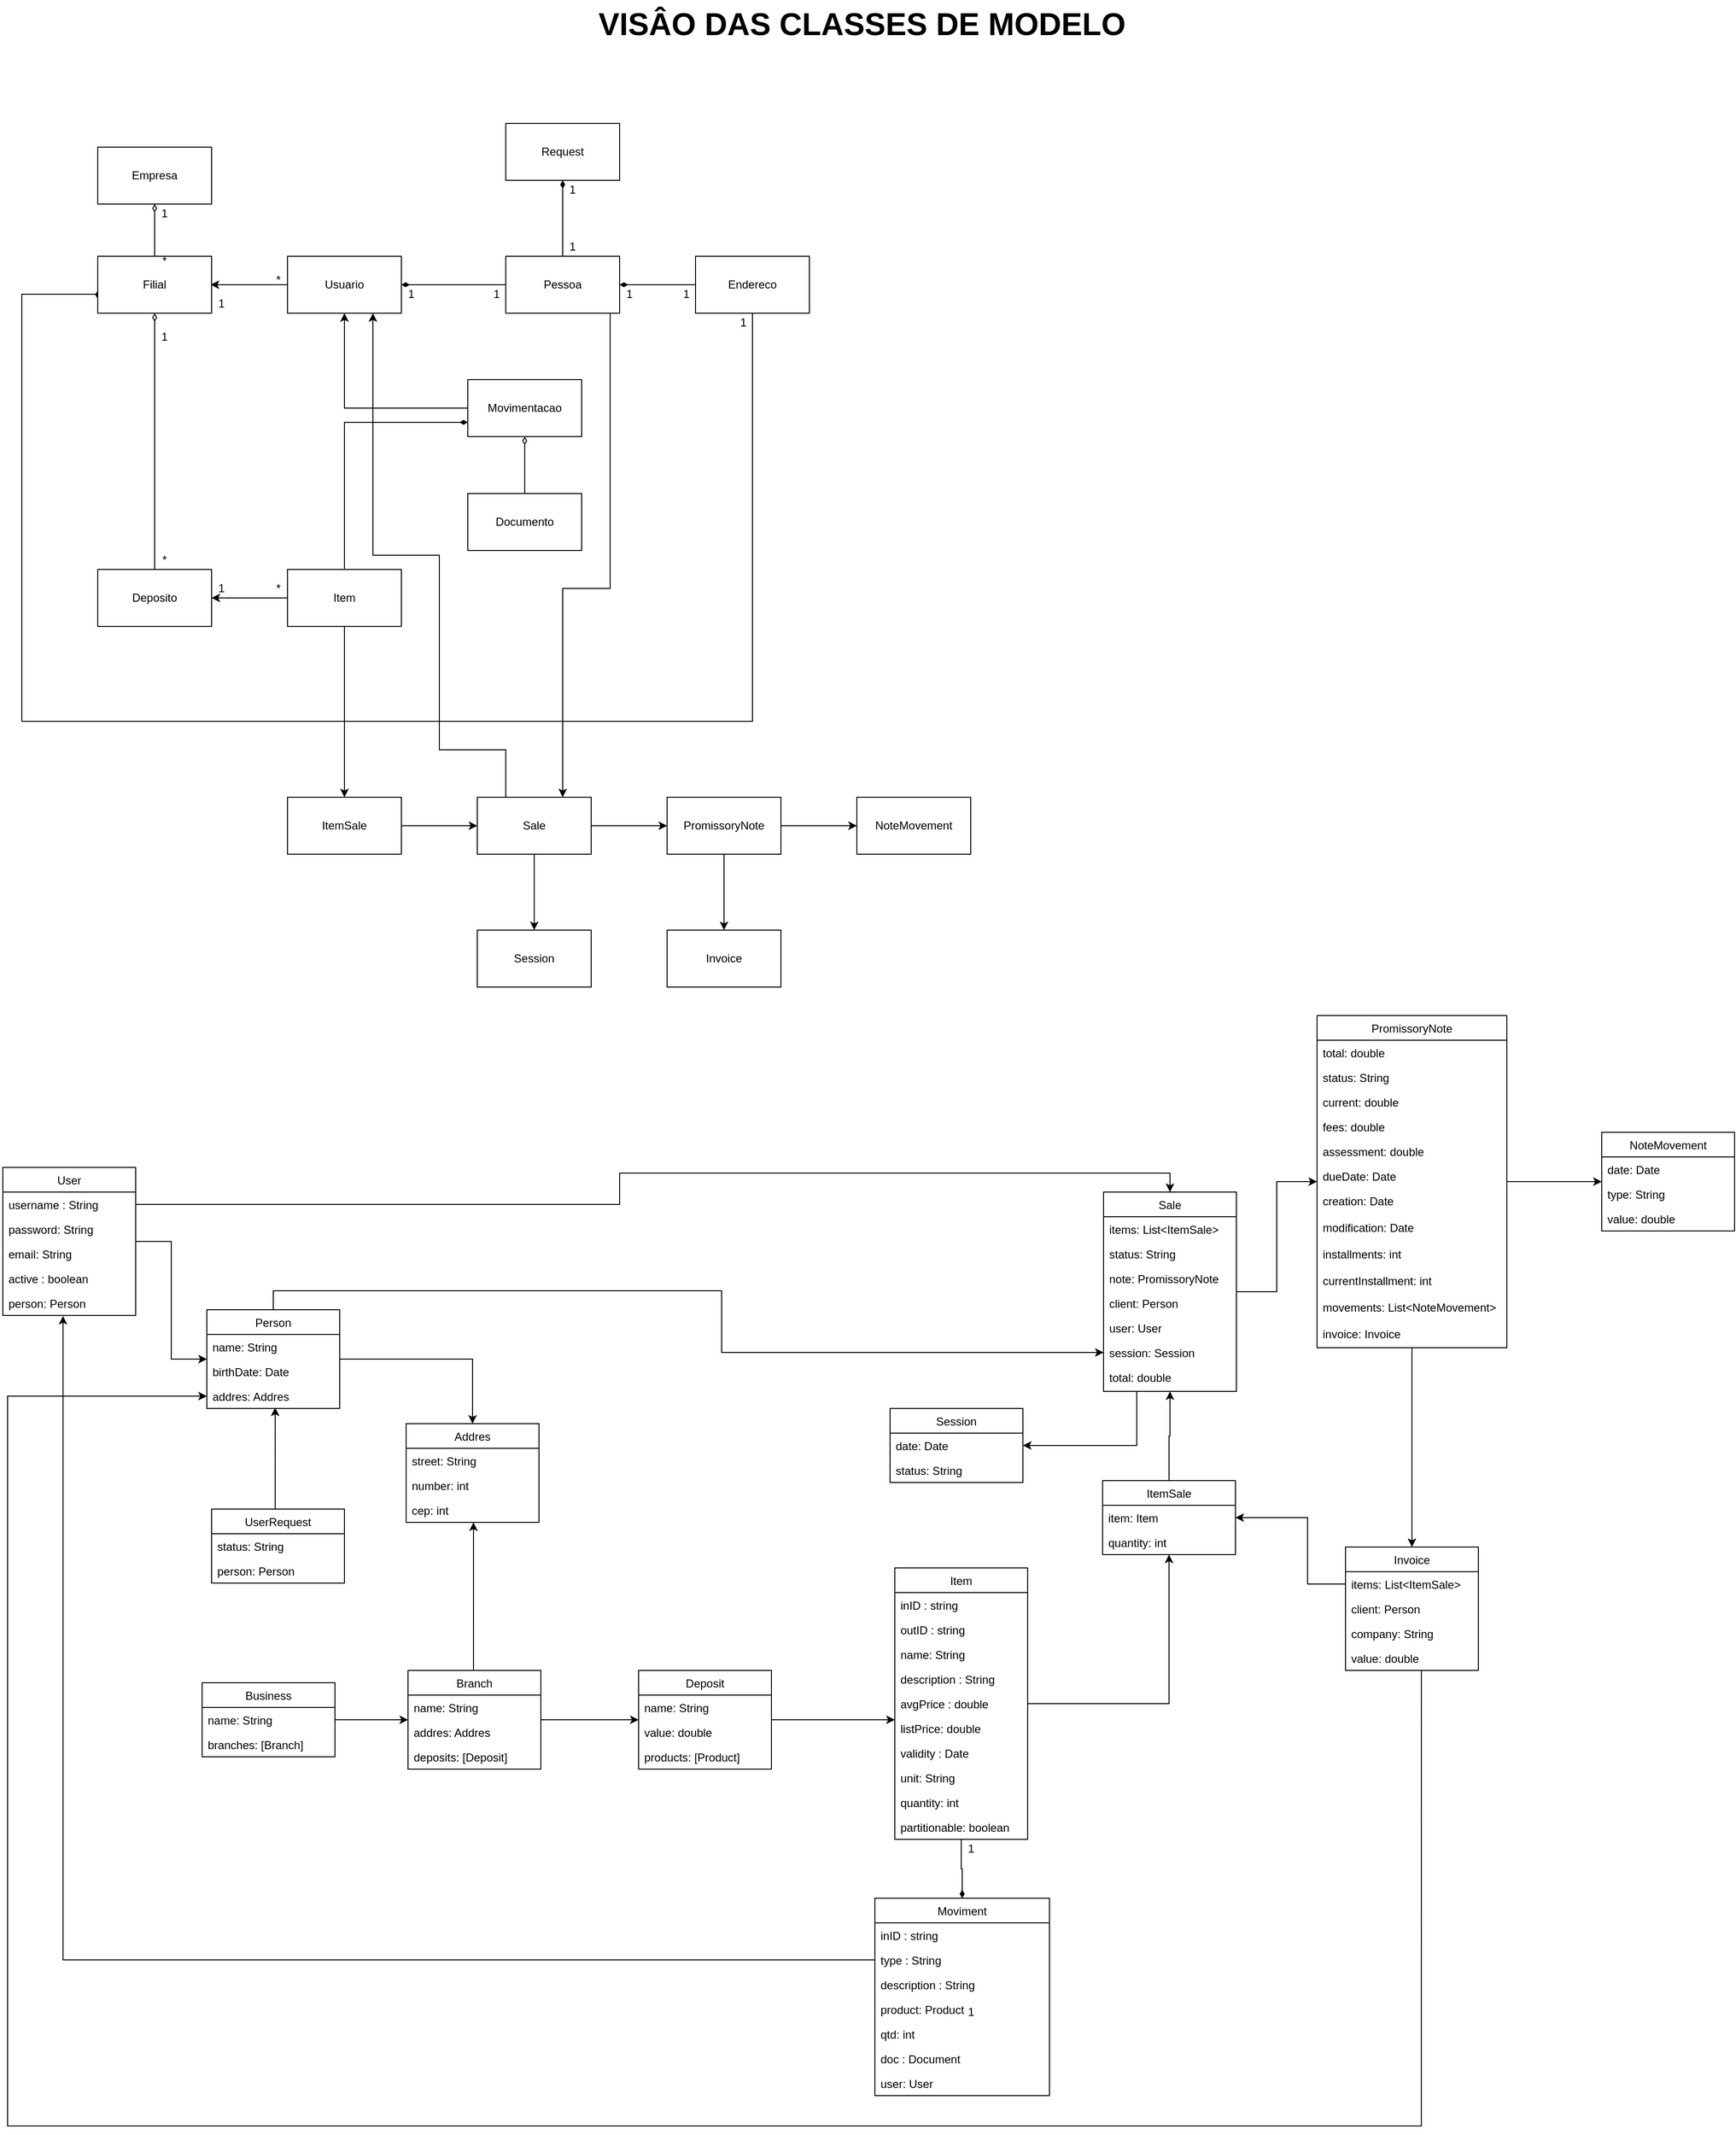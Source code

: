 <mxfile version="14.8.1" type="device"><diagram id="Ze4Dvm5BIo0pdBsiELDd" name="Page-1"><mxGraphModel dx="2480" dy="2455" grid="1" gridSize="10" guides="1" tooltips="1" connect="1" arrows="1" fold="1" page="1" pageScale="1" pageWidth="827" pageHeight="1169" math="0" shadow="0"><root><mxCell id="0"/><mxCell id="1" parent="0"/><mxCell id="bcc6lT-44JsDIlg5_I_5-2" value="" style="edgeStyle=orthogonalEdgeStyle;rounded=0;orthogonalLoop=1;jettySize=auto;html=1;" parent="1" source="ic8UyfdAIOdfSFJ_Vtiq-2" edge="1"><mxGeometry relative="1" as="geometry"><mxPoint x="299" y="-810" as="targetPoint"/><Array as="points"><mxPoint x="299" y="-810"/></Array></mxGeometry></mxCell><mxCell id="ic8UyfdAIOdfSFJ_Vtiq-2" value="Usuario" style="rounded=0;whiteSpace=wrap;html=1;" parent="1" vertex="1"><mxGeometry x="380" y="-840" width="120" height="60" as="geometry"/></mxCell><mxCell id="ic8UyfdAIOdfSFJ_Vtiq-3" value="Request" style="rounded=0;whiteSpace=wrap;html=1;" parent="1" vertex="1"><mxGeometry x="610" y="-980" width="120" height="60" as="geometry"/></mxCell><mxCell id="ic8UyfdAIOdfSFJ_Vtiq-4" style="edgeStyle=orthogonalEdgeStyle;rounded=0;orthogonalLoop=1;jettySize=auto;html=1;exitX=0.5;exitY=0;exitDx=0;exitDy=0;entryX=0.5;entryY=1;entryDx=0;entryDy=0;endArrow=diamondThin;endFill=1;" parent="1" source="ic8UyfdAIOdfSFJ_Vtiq-6" target="ic8UyfdAIOdfSFJ_Vtiq-3" edge="1"><mxGeometry relative="1" as="geometry"><mxPoint x="670" y="-1060" as="sourcePoint"/></mxGeometry></mxCell><mxCell id="ic8UyfdAIOdfSFJ_Vtiq-5" style="edgeStyle=orthogonalEdgeStyle;rounded=0;orthogonalLoop=1;jettySize=auto;html=1;exitX=0;exitY=0.5;exitDx=0;exitDy=0;entryX=1;entryY=0.5;entryDx=0;entryDy=0;endArrow=diamondThin;endFill=1;" parent="1" source="ic8UyfdAIOdfSFJ_Vtiq-6" target="ic8UyfdAIOdfSFJ_Vtiq-2" edge="1"><mxGeometry relative="1" as="geometry"/></mxCell><mxCell id="ic8UyfdAIOdfSFJ_Vtiq-81" value="" style="edgeStyle=orthogonalEdgeStyle;rounded=0;orthogonalLoop=1;jettySize=auto;html=1;endArrow=diamondThin;endFill=1;" parent="1" source="ic8UyfdAIOdfSFJ_Vtiq-80" target="ic8UyfdAIOdfSFJ_Vtiq-6" edge="1"><mxGeometry relative="1" as="geometry"/></mxCell><mxCell id="liIWf_8fXUQC10YlP6br-99" style="edgeStyle=orthogonalEdgeStyle;rounded=0;orthogonalLoop=1;jettySize=auto;html=1;exitX=0.75;exitY=1;exitDx=0;exitDy=0;" edge="1" parent="1" source="ic8UyfdAIOdfSFJ_Vtiq-6" target="liIWf_8fXUQC10YlP6br-88"><mxGeometry relative="1" as="geometry"><Array as="points"><mxPoint x="720" y="-780"/><mxPoint x="720" y="-490"/><mxPoint x="670" y="-490"/></Array></mxGeometry></mxCell><mxCell id="ic8UyfdAIOdfSFJ_Vtiq-6" value="Pessoa" style="rounded=0;whiteSpace=wrap;html=1;" parent="1" vertex="1"><mxGeometry x="610" y="-840" width="120" height="60" as="geometry"/></mxCell><mxCell id="ic8UyfdAIOdfSFJ_Vtiq-7" value="" style="edgeStyle=orthogonalEdgeStyle;rounded=0;orthogonalLoop=1;jettySize=auto;html=1;" parent="1" source="ic8UyfdAIOdfSFJ_Vtiq-10" target="ic8UyfdAIOdfSFJ_Vtiq-9" edge="1"><mxGeometry relative="1" as="geometry"/></mxCell><mxCell id="ic8UyfdAIOdfSFJ_Vtiq-9" value="Deposito" style="rounded=0;whiteSpace=wrap;html=1;" parent="1" vertex="1"><mxGeometry x="180" y="-510" width="120" height="60" as="geometry"/></mxCell><mxCell id="liIWf_8fXUQC10YlP6br-87" value="" style="edgeStyle=orthogonalEdgeStyle;rounded=0;orthogonalLoop=1;jettySize=auto;html=1;" edge="1" parent="1" source="ic8UyfdAIOdfSFJ_Vtiq-10" target="liIWf_8fXUQC10YlP6br-86"><mxGeometry relative="1" as="geometry"/></mxCell><mxCell id="ic8UyfdAIOdfSFJ_Vtiq-10" value="Item" style="whiteSpace=wrap;html=1;rounded=0;" parent="1" vertex="1"><mxGeometry x="380" y="-510" width="120" height="60" as="geometry"/></mxCell><mxCell id="ic8UyfdAIOdfSFJ_Vtiq-12" value="" style="edgeStyle=orthogonalEdgeStyle;rounded=0;orthogonalLoop=1;jettySize=auto;html=1;endArrow=diamondThin;endFill=0;" parent="1" source="ic8UyfdAIOdfSFJ_Vtiq-9" target="ic8UyfdAIOdfSFJ_Vtiq-13" edge="1"><mxGeometry relative="1" as="geometry"/></mxCell><mxCell id="ic8UyfdAIOdfSFJ_Vtiq-88" style="edgeStyle=orthogonalEdgeStyle;rounded=0;orthogonalLoop=1;jettySize=auto;html=1;exitX=0.5;exitY=1;exitDx=0;exitDy=0;entryX=0;entryY=0.75;entryDx=0;entryDy=0;endArrow=diamondThin;endFill=1;" parent="1" source="ic8UyfdAIOdfSFJ_Vtiq-80" target="ic8UyfdAIOdfSFJ_Vtiq-13" edge="1"><mxGeometry relative="1" as="geometry"><Array as="points"><mxPoint x="870" y="-350"/><mxPoint x="100" y="-350"/><mxPoint x="100" y="-800"/><mxPoint x="180" y="-800"/></Array></mxGeometry></mxCell><mxCell id="ic8UyfdAIOdfSFJ_Vtiq-13" value="Filial" style="rounded=0;whiteSpace=wrap;html=1;" parent="1" vertex="1"><mxGeometry x="180" y="-840" width="120" height="60" as="geometry"/></mxCell><mxCell id="ic8UyfdAIOdfSFJ_Vtiq-14" value="" style="edgeStyle=orthogonalEdgeStyle;rounded=0;orthogonalLoop=1;jettySize=auto;html=1;endArrow=diamondThin;endFill=0;" parent="1" source="ic8UyfdAIOdfSFJ_Vtiq-13" target="ic8UyfdAIOdfSFJ_Vtiq-15" edge="1"><mxGeometry relative="1" as="geometry"/></mxCell><mxCell id="ic8UyfdAIOdfSFJ_Vtiq-15" value="Empresa" style="rounded=0;whiteSpace=wrap;html=1;" parent="1" vertex="1"><mxGeometry x="180" y="-955" width="120" height="60" as="geometry"/></mxCell><mxCell id="ic8UyfdAIOdfSFJ_Vtiq-16" value="" style="edgeStyle=orthogonalEdgeStyle;rounded=0;orthogonalLoop=1;jettySize=auto;html=1;" parent="1" source="ic8UyfdAIOdfSFJ_Vtiq-17" target="ic8UyfdAIOdfSFJ_Vtiq-24" edge="1"><mxGeometry relative="1" as="geometry"/></mxCell><mxCell id="liIWf_8fXUQC10YlP6br-29" style="edgeStyle=orthogonalEdgeStyle;rounded=0;orthogonalLoop=1;jettySize=auto;html=1;exitX=1;exitY=0.25;exitDx=0;exitDy=0;entryX=0.5;entryY=0;entryDx=0;entryDy=0;" edge="1" parent="1" source="ic8UyfdAIOdfSFJ_Vtiq-17" target="liIWf_8fXUQC10YlP6br-20"><mxGeometry relative="1" as="geometry"/></mxCell><mxCell id="ic8UyfdAIOdfSFJ_Vtiq-17" value="User" style="swimlane;fontStyle=0;childLayout=stackLayout;horizontal=1;startSize=26;fillColor=none;horizontalStack=0;resizeParent=1;resizeParentMax=0;resizeLast=0;collapsible=1;marginBottom=0;" parent="1" vertex="1"><mxGeometry x="80" y="120" width="140" height="156" as="geometry"/></mxCell><mxCell id="ic8UyfdAIOdfSFJ_Vtiq-18" value="username : String" style="text;strokeColor=none;fillColor=none;align=left;verticalAlign=top;spacingLeft=4;spacingRight=4;overflow=hidden;rotatable=0;points=[[0,0.5],[1,0.5]];portConstraint=eastwest;" parent="ic8UyfdAIOdfSFJ_Vtiq-17" vertex="1"><mxGeometry y="26" width="140" height="26" as="geometry"/></mxCell><mxCell id="ic8UyfdAIOdfSFJ_Vtiq-19" value="password: String" style="text;strokeColor=none;fillColor=none;align=left;verticalAlign=top;spacingLeft=4;spacingRight=4;overflow=hidden;rotatable=0;points=[[0,0.5],[1,0.5]];portConstraint=eastwest;" parent="ic8UyfdAIOdfSFJ_Vtiq-17" vertex="1"><mxGeometry y="52" width="140" height="26" as="geometry"/></mxCell><mxCell id="ic8UyfdAIOdfSFJ_Vtiq-20" value="email: String" style="text;strokeColor=none;fillColor=none;align=left;verticalAlign=top;spacingLeft=4;spacingRight=4;overflow=hidden;rotatable=0;points=[[0,0.5],[1,0.5]];portConstraint=eastwest;" parent="ic8UyfdAIOdfSFJ_Vtiq-17" vertex="1"><mxGeometry y="78" width="140" height="26" as="geometry"/></mxCell><mxCell id="ic8UyfdAIOdfSFJ_Vtiq-21" value="active : boolean" style="text;strokeColor=none;fillColor=none;align=left;verticalAlign=top;spacingLeft=4;spacingRight=4;overflow=hidden;rotatable=0;points=[[0,0.5],[1,0.5]];portConstraint=eastwest;" parent="ic8UyfdAIOdfSFJ_Vtiq-17" vertex="1"><mxGeometry y="104" width="140" height="26" as="geometry"/></mxCell><mxCell id="ic8UyfdAIOdfSFJ_Vtiq-22" value="person: Person" style="text;strokeColor=none;fillColor=none;align=left;verticalAlign=top;spacingLeft=4;spacingRight=4;overflow=hidden;rotatable=0;points=[[0,0.5],[1,0.5]];portConstraint=eastwest;" parent="ic8UyfdAIOdfSFJ_Vtiq-17" vertex="1"><mxGeometry y="130" width="140" height="26" as="geometry"/></mxCell><mxCell id="ic8UyfdAIOdfSFJ_Vtiq-23" value="" style="edgeStyle=orthogonalEdgeStyle;rounded=0;orthogonalLoop=1;jettySize=auto;html=1;" parent="1" source="ic8UyfdAIOdfSFJ_Vtiq-24" target="ic8UyfdAIOdfSFJ_Vtiq-28" edge="1"><mxGeometry relative="1" as="geometry"/></mxCell><mxCell id="liIWf_8fXUQC10YlP6br-30" style="edgeStyle=orthogonalEdgeStyle;rounded=0;orthogonalLoop=1;jettySize=auto;html=1;exitX=0.5;exitY=0;exitDx=0;exitDy=0;entryX=0;entryY=0.5;entryDx=0;entryDy=0;" edge="1" parent="1" source="ic8UyfdAIOdfSFJ_Vtiq-24" target="liIWf_8fXUQC10YlP6br-27"><mxGeometry relative="1" as="geometry"/></mxCell><mxCell id="ic8UyfdAIOdfSFJ_Vtiq-24" value="Person" style="swimlane;fontStyle=0;childLayout=stackLayout;horizontal=1;startSize=26;fillColor=none;horizontalStack=0;resizeParent=1;resizeParentMax=0;resizeLast=0;collapsible=1;marginBottom=0;" parent="1" vertex="1"><mxGeometry x="295" y="270" width="140" height="104" as="geometry"/></mxCell><mxCell id="ic8UyfdAIOdfSFJ_Vtiq-25" value="name: String" style="text;strokeColor=none;fillColor=none;align=left;verticalAlign=top;spacingLeft=4;spacingRight=4;overflow=hidden;rotatable=0;points=[[0,0.5],[1,0.5]];portConstraint=eastwest;" parent="ic8UyfdAIOdfSFJ_Vtiq-24" vertex="1"><mxGeometry y="26" width="140" height="26" as="geometry"/></mxCell><mxCell id="ic8UyfdAIOdfSFJ_Vtiq-26" value="birthDate: Date" style="text;strokeColor=none;fillColor=none;align=left;verticalAlign=top;spacingLeft=4;spacingRight=4;overflow=hidden;rotatable=0;points=[[0,0.5],[1,0.5]];portConstraint=eastwest;" parent="ic8UyfdAIOdfSFJ_Vtiq-24" vertex="1"><mxGeometry y="52" width="140" height="26" as="geometry"/></mxCell><mxCell id="ic8UyfdAIOdfSFJ_Vtiq-27" value="addres: Addres" style="text;strokeColor=none;fillColor=none;align=left;verticalAlign=top;spacingLeft=4;spacingRight=4;overflow=hidden;rotatable=0;points=[[0,0.5],[1,0.5]];portConstraint=eastwest;" parent="ic8UyfdAIOdfSFJ_Vtiq-24" vertex="1"><mxGeometry y="78" width="140" height="26" as="geometry"/></mxCell><mxCell id="ic8UyfdAIOdfSFJ_Vtiq-28" value="Addres" style="swimlane;fontStyle=0;childLayout=stackLayout;horizontal=1;startSize=26;fillColor=none;horizontalStack=0;resizeParent=1;resizeParentMax=0;resizeLast=0;collapsible=1;marginBottom=0;" parent="1" vertex="1"><mxGeometry x="505" y="390" width="140" height="104" as="geometry"/></mxCell><mxCell id="ic8UyfdAIOdfSFJ_Vtiq-29" value="street: String" style="text;strokeColor=none;fillColor=none;align=left;verticalAlign=top;spacingLeft=4;spacingRight=4;overflow=hidden;rotatable=0;points=[[0,0.5],[1,0.5]];portConstraint=eastwest;" parent="ic8UyfdAIOdfSFJ_Vtiq-28" vertex="1"><mxGeometry y="26" width="140" height="26" as="geometry"/></mxCell><mxCell id="ic8UyfdAIOdfSFJ_Vtiq-30" value="number: int" style="text;strokeColor=none;fillColor=none;align=left;verticalAlign=top;spacingLeft=4;spacingRight=4;overflow=hidden;rotatable=0;points=[[0,0.5],[1,0.5]];portConstraint=eastwest;" parent="ic8UyfdAIOdfSFJ_Vtiq-28" vertex="1"><mxGeometry y="52" width="140" height="26" as="geometry"/></mxCell><mxCell id="ic8UyfdAIOdfSFJ_Vtiq-31" value="cep: int" style="text;strokeColor=none;fillColor=none;align=left;verticalAlign=top;spacingLeft=4;spacingRight=4;overflow=hidden;rotatable=0;points=[[0,0.5],[1,0.5]];portConstraint=eastwest;" parent="ic8UyfdAIOdfSFJ_Vtiq-28" vertex="1"><mxGeometry y="78" width="140" height="26" as="geometry"/></mxCell><mxCell id="ic8UyfdAIOdfSFJ_Vtiq-32" style="edgeStyle=orthogonalEdgeStyle;rounded=0;orthogonalLoop=1;jettySize=auto;html=1;entryX=0.514;entryY=0.962;entryDx=0;entryDy=0;entryPerimeter=0;" parent="1" source="ic8UyfdAIOdfSFJ_Vtiq-33" target="ic8UyfdAIOdfSFJ_Vtiq-27" edge="1"><mxGeometry relative="1" as="geometry"><Array as="points"><mxPoint x="367" y="430"/><mxPoint x="367" y="430"/></Array></mxGeometry></mxCell><mxCell id="ic8UyfdAIOdfSFJ_Vtiq-33" value="UserRequest" style="swimlane;fontStyle=0;childLayout=stackLayout;horizontal=1;startSize=26;fillColor=none;horizontalStack=0;resizeParent=1;resizeParentMax=0;resizeLast=0;collapsible=1;marginBottom=0;" parent="1" vertex="1"><mxGeometry x="300" y="480" width="140" height="78" as="geometry"/></mxCell><mxCell id="ic8UyfdAIOdfSFJ_Vtiq-34" value="status: String" style="text;strokeColor=none;fillColor=none;align=left;verticalAlign=top;spacingLeft=4;spacingRight=4;overflow=hidden;rotatable=0;points=[[0,0.5],[1,0.5]];portConstraint=eastwest;" parent="ic8UyfdAIOdfSFJ_Vtiq-33" vertex="1"><mxGeometry y="26" width="140" height="26" as="geometry"/></mxCell><mxCell id="ic8UyfdAIOdfSFJ_Vtiq-35" value="person: Person" style="text;strokeColor=none;fillColor=none;align=left;verticalAlign=top;spacingLeft=4;spacingRight=4;overflow=hidden;rotatable=0;points=[[0,0.5],[1,0.5]];portConstraint=eastwest;" parent="ic8UyfdAIOdfSFJ_Vtiq-33" vertex="1"><mxGeometry y="52" width="140" height="26" as="geometry"/></mxCell><mxCell id="ic8UyfdAIOdfSFJ_Vtiq-37" value="" style="edgeStyle=orthogonalEdgeStyle;rounded=0;orthogonalLoop=1;jettySize=auto;html=1;" parent="1" source="ic8UyfdAIOdfSFJ_Vtiq-38" target="ic8UyfdAIOdfSFJ_Vtiq-43" edge="1"><mxGeometry relative="1" as="geometry"/></mxCell><mxCell id="ic8UyfdAIOdfSFJ_Vtiq-38" value="Business" style="swimlane;fontStyle=0;childLayout=stackLayout;horizontal=1;startSize=26;fillColor=none;horizontalStack=0;resizeParent=1;resizeParentMax=0;resizeLast=0;collapsible=1;marginBottom=0;" parent="1" vertex="1"><mxGeometry x="290" y="663" width="140" height="78" as="geometry"/></mxCell><mxCell id="ic8UyfdAIOdfSFJ_Vtiq-39" value="name: String" style="text;strokeColor=none;fillColor=none;align=left;verticalAlign=top;spacingLeft=4;spacingRight=4;overflow=hidden;rotatable=0;points=[[0,0.5],[1,0.5]];portConstraint=eastwest;" parent="ic8UyfdAIOdfSFJ_Vtiq-38" vertex="1"><mxGeometry y="26" width="140" height="26" as="geometry"/></mxCell><mxCell id="ic8UyfdAIOdfSFJ_Vtiq-40" value="branches: [Branch]" style="text;strokeColor=none;fillColor=none;align=left;verticalAlign=top;spacingLeft=4;spacingRight=4;overflow=hidden;rotatable=0;points=[[0,0.5],[1,0.5]];portConstraint=eastwest;" parent="ic8UyfdAIOdfSFJ_Vtiq-38" vertex="1"><mxGeometry y="52" width="140" height="26" as="geometry"/></mxCell><mxCell id="ic8UyfdAIOdfSFJ_Vtiq-41" value="" style="edgeStyle=orthogonalEdgeStyle;rounded=0;orthogonalLoop=1;jettySize=auto;html=1;" parent="1" source="ic8UyfdAIOdfSFJ_Vtiq-43" target="ic8UyfdAIOdfSFJ_Vtiq-48" edge="1"><mxGeometry relative="1" as="geometry"/></mxCell><mxCell id="ic8UyfdAIOdfSFJ_Vtiq-42" style="edgeStyle=orthogonalEdgeStyle;rounded=0;orthogonalLoop=1;jettySize=auto;html=1;exitX=0.5;exitY=0;exitDx=0;exitDy=0;entryX=0.507;entryY=1;entryDx=0;entryDy=0;entryPerimeter=0;" parent="1" source="ic8UyfdAIOdfSFJ_Vtiq-43" target="ic8UyfdAIOdfSFJ_Vtiq-31" edge="1"><mxGeometry relative="1" as="geometry"><Array as="points"><mxPoint x="576" y="650"/></Array></mxGeometry></mxCell><mxCell id="ic8UyfdAIOdfSFJ_Vtiq-43" value="Branch" style="swimlane;fontStyle=0;childLayout=stackLayout;horizontal=1;startSize=26;fillColor=none;horizontalStack=0;resizeParent=1;resizeParentMax=0;resizeLast=0;collapsible=1;marginBottom=0;" parent="1" vertex="1"><mxGeometry x="507" y="650" width="140" height="104" as="geometry"/></mxCell><mxCell id="ic8UyfdAIOdfSFJ_Vtiq-44" value="name: String" style="text;strokeColor=none;fillColor=none;align=left;verticalAlign=top;spacingLeft=4;spacingRight=4;overflow=hidden;rotatable=0;points=[[0,0.5],[1,0.5]];portConstraint=eastwest;" parent="ic8UyfdAIOdfSFJ_Vtiq-43" vertex="1"><mxGeometry y="26" width="140" height="26" as="geometry"/></mxCell><mxCell id="ic8UyfdAIOdfSFJ_Vtiq-45" value="addres: Addres" style="text;strokeColor=none;fillColor=none;align=left;verticalAlign=top;spacingLeft=4;spacingRight=4;overflow=hidden;rotatable=0;points=[[0,0.5],[1,0.5]];portConstraint=eastwest;" parent="ic8UyfdAIOdfSFJ_Vtiq-43" vertex="1"><mxGeometry y="52" width="140" height="26" as="geometry"/></mxCell><mxCell id="ic8UyfdAIOdfSFJ_Vtiq-46" value="deposits: [Deposit]" style="text;strokeColor=none;fillColor=none;align=left;verticalAlign=top;spacingLeft=4;spacingRight=4;overflow=hidden;rotatable=0;points=[[0,0.5],[1,0.5]];portConstraint=eastwest;" parent="ic8UyfdAIOdfSFJ_Vtiq-43" vertex="1"><mxGeometry y="78" width="140" height="26" as="geometry"/></mxCell><mxCell id="ic8UyfdAIOdfSFJ_Vtiq-47" value="" style="edgeStyle=orthogonalEdgeStyle;rounded=0;orthogonalLoop=1;jettySize=auto;html=1;" parent="1" source="ic8UyfdAIOdfSFJ_Vtiq-48" target="ic8UyfdAIOdfSFJ_Vtiq-51" edge="1"><mxGeometry relative="1" as="geometry"><Array as="points"><mxPoint x="975" y="702"/><mxPoint x="975" y="702"/></Array></mxGeometry></mxCell><mxCell id="ic8UyfdAIOdfSFJ_Vtiq-48" value="Deposit" style="swimlane;fontStyle=0;childLayout=stackLayout;horizontal=1;startSize=26;fillColor=none;horizontalStack=0;resizeParent=1;resizeParentMax=0;resizeLast=0;collapsible=1;marginBottom=0;" parent="1" vertex="1"><mxGeometry x="750" y="650" width="140" height="104" as="geometry"/></mxCell><mxCell id="ic8UyfdAIOdfSFJ_Vtiq-49" value="name: String" style="text;strokeColor=none;fillColor=none;align=left;verticalAlign=top;spacingLeft=4;spacingRight=4;overflow=hidden;rotatable=0;points=[[0,0.5],[1,0.5]];portConstraint=eastwest;" parent="ic8UyfdAIOdfSFJ_Vtiq-48" vertex="1"><mxGeometry y="26" width="140" height="26" as="geometry"/></mxCell><mxCell id="NL2XZDGaOLScfsgsb1vX-20" value="value: double" style="text;strokeColor=none;fillColor=none;align=left;verticalAlign=top;spacingLeft=4;spacingRight=4;overflow=hidden;rotatable=0;points=[[0,0.5],[1,0.5]];portConstraint=eastwest;" parent="ic8UyfdAIOdfSFJ_Vtiq-48" vertex="1"><mxGeometry y="52" width="140" height="26" as="geometry"/></mxCell><mxCell id="ic8UyfdAIOdfSFJ_Vtiq-50" value="products: [Product]" style="text;strokeColor=none;fillColor=none;align=left;verticalAlign=top;spacingLeft=4;spacingRight=4;overflow=hidden;rotatable=0;points=[[0,0.5],[1,0.5]];portConstraint=eastwest;" parent="ic8UyfdAIOdfSFJ_Vtiq-48" vertex="1"><mxGeometry y="78" width="140" height="26" as="geometry"/></mxCell><mxCell id="NL2XZDGaOLScfsgsb1vX-151" value="" style="edgeStyle=orthogonalEdgeStyle;rounded=0;orthogonalLoop=1;jettySize=auto;html=1;startArrow=none;startFill=0;endArrow=diamondThin;endFill=1;" parent="1" source="ic8UyfdAIOdfSFJ_Vtiq-51" target="NL2XZDGaOLScfsgsb1vX-141" edge="1"><mxGeometry relative="1" as="geometry"/></mxCell><mxCell id="liIWf_8fXUQC10YlP6br-19" value="" style="edgeStyle=orthogonalEdgeStyle;rounded=0;orthogonalLoop=1;jettySize=auto;html=1;" edge="1" parent="1" source="ic8UyfdAIOdfSFJ_Vtiq-51" target="liIWf_8fXUQC10YlP6br-8"><mxGeometry relative="1" as="geometry"/></mxCell><mxCell id="ic8UyfdAIOdfSFJ_Vtiq-51" value="Item" style="swimlane;fontStyle=0;childLayout=stackLayout;horizontal=1;startSize=26;fillColor=none;horizontalStack=0;resizeParent=1;resizeParentMax=0;resizeLast=0;collapsible=1;marginBottom=0;" parent="1" vertex="1"><mxGeometry x="1020" y="542" width="140" height="286" as="geometry"/></mxCell><mxCell id="ic8UyfdAIOdfSFJ_Vtiq-52" value="inID : string" style="text;strokeColor=none;fillColor=none;align=left;verticalAlign=top;spacingLeft=4;spacingRight=4;overflow=hidden;rotatable=0;points=[[0,0.5],[1,0.5]];portConstraint=eastwest;" parent="ic8UyfdAIOdfSFJ_Vtiq-51" vertex="1"><mxGeometry y="26" width="140" height="26" as="geometry"/></mxCell><mxCell id="NL2XZDGaOLScfsgsb1vX-22" value="outID : string" style="text;strokeColor=none;fillColor=none;align=left;verticalAlign=top;spacingLeft=4;spacingRight=4;overflow=hidden;rotatable=0;points=[[0,0.5],[1,0.5]];portConstraint=eastwest;" parent="ic8UyfdAIOdfSFJ_Vtiq-51" vertex="1"><mxGeometry y="52" width="140" height="26" as="geometry"/></mxCell><mxCell id="NL2XZDGaOLScfsgsb1vX-21" value="name: String" style="text;strokeColor=none;fillColor=none;align=left;verticalAlign=top;spacingLeft=4;spacingRight=4;overflow=hidden;rotatable=0;points=[[0,0.5],[1,0.5]];portConstraint=eastwest;" parent="ic8UyfdAIOdfSFJ_Vtiq-51" vertex="1"><mxGeometry y="78" width="140" height="26" as="geometry"/></mxCell><mxCell id="NL2XZDGaOLScfsgsb1vX-23" value="description : String" style="text;strokeColor=none;fillColor=none;align=left;verticalAlign=top;spacingLeft=4;spacingRight=4;overflow=hidden;rotatable=0;points=[[0,0.5],[1,0.5]];portConstraint=eastwest;" parent="ic8UyfdAIOdfSFJ_Vtiq-51" vertex="1"><mxGeometry y="104" width="140" height="26" as="geometry"/></mxCell><mxCell id="ic8UyfdAIOdfSFJ_Vtiq-53" value="avgPrice : double" style="text;strokeColor=none;fillColor=none;align=left;verticalAlign=top;spacingLeft=4;spacingRight=4;overflow=hidden;rotatable=0;points=[[0,0.5],[1,0.5]];portConstraint=eastwest;" parent="ic8UyfdAIOdfSFJ_Vtiq-51" vertex="1"><mxGeometry y="130" width="140" height="26" as="geometry"/></mxCell><mxCell id="NL2XZDGaOLScfsgsb1vX-25" value="listPrice: double" style="text;strokeColor=none;fillColor=none;align=left;verticalAlign=top;spacingLeft=4;spacingRight=4;overflow=hidden;rotatable=0;points=[[0,0.5],[1,0.5]];portConstraint=eastwest;" parent="ic8UyfdAIOdfSFJ_Vtiq-51" vertex="1"><mxGeometry y="156" width="140" height="26" as="geometry"/></mxCell><mxCell id="ic8UyfdAIOdfSFJ_Vtiq-54" value="validity : Date" style="text;strokeColor=none;fillColor=none;align=left;verticalAlign=top;spacingLeft=4;spacingRight=4;overflow=hidden;rotatable=0;points=[[0,0.5],[1,0.5]];portConstraint=eastwest;" parent="ic8UyfdAIOdfSFJ_Vtiq-51" vertex="1"><mxGeometry y="182" width="140" height="26" as="geometry"/></mxCell><mxCell id="ic8UyfdAIOdfSFJ_Vtiq-55" value="unit: String" style="text;strokeColor=none;fillColor=none;align=left;verticalAlign=top;spacingLeft=4;spacingRight=4;overflow=hidden;rotatable=0;points=[[0,0.5],[1,0.5]];portConstraint=eastwest;" parent="ic8UyfdAIOdfSFJ_Vtiq-51" vertex="1"><mxGeometry y="208" width="140" height="26" as="geometry"/></mxCell><mxCell id="NL2XZDGaOLScfsgsb1vX-24" value="quantity: int" style="text;strokeColor=none;fillColor=none;align=left;verticalAlign=top;spacingLeft=4;spacingRight=4;overflow=hidden;rotatable=0;points=[[0,0.5],[1,0.5]];portConstraint=eastwest;" parent="ic8UyfdAIOdfSFJ_Vtiq-51" vertex="1"><mxGeometry y="234" width="140" height="26" as="geometry"/></mxCell><mxCell id="liIWf_8fXUQC10YlP6br-2" value="partitionable: boolean" style="text;strokeColor=none;fillColor=none;align=left;verticalAlign=top;spacingLeft=4;spacingRight=4;overflow=hidden;rotatable=0;points=[[0,0.5],[1,0.5]];portConstraint=eastwest;" vertex="1" parent="ic8UyfdAIOdfSFJ_Vtiq-51"><mxGeometry y="260" width="140" height="26" as="geometry"/></mxCell><mxCell id="ic8UyfdAIOdfSFJ_Vtiq-69" value="1" style="text;html=1;align=center;verticalAlign=middle;resizable=0;points=[];autosize=1;strokeColor=none;" parent="1" vertex="1"><mxGeometry x="670" y="-860" width="20" height="20" as="geometry"/></mxCell><mxCell id="ic8UyfdAIOdfSFJ_Vtiq-70" value="1" style="text;html=1;align=center;verticalAlign=middle;resizable=0;points=[];autosize=1;strokeColor=none;" parent="1" vertex="1"><mxGeometry x="670" y="-920" width="20" height="20" as="geometry"/></mxCell><mxCell id="ic8UyfdAIOdfSFJ_Vtiq-73" value="*" style="text;html=1;align=center;verticalAlign=middle;resizable=0;points=[];autosize=1;strokeColor=none;" parent="1" vertex="1"><mxGeometry x="360" y="-825" width="20" height="20" as="geometry"/></mxCell><mxCell id="ic8UyfdAIOdfSFJ_Vtiq-76" value="1" style="text;html=1;align=center;verticalAlign=middle;resizable=0;points=[];autosize=1;strokeColor=none;" parent="1" vertex="1"><mxGeometry x="240" y="-895" width="20" height="20" as="geometry"/></mxCell><mxCell id="ic8UyfdAIOdfSFJ_Vtiq-77" value="*" style="text;html=1;align=center;verticalAlign=middle;resizable=0;points=[];autosize=1;strokeColor=none;" parent="1" vertex="1"><mxGeometry x="240" y="-845" width="20" height="20" as="geometry"/></mxCell><mxCell id="ic8UyfdAIOdfSFJ_Vtiq-78" value="1" style="text;html=1;align=center;verticalAlign=middle;resizable=0;points=[];autosize=1;strokeColor=none;" parent="1" vertex="1"><mxGeometry x="240" y="-765" width="20" height="20" as="geometry"/></mxCell><mxCell id="ic8UyfdAIOdfSFJ_Vtiq-79" value="*" style="text;html=1;align=center;verticalAlign=middle;resizable=0;points=[];autosize=1;strokeColor=none;" parent="1" vertex="1"><mxGeometry x="240" y="-530" width="20" height="20" as="geometry"/></mxCell><mxCell id="ic8UyfdAIOdfSFJ_Vtiq-80" value="Endereco" style="rounded=0;whiteSpace=wrap;html=1;" parent="1" vertex="1"><mxGeometry x="810" y="-840" width="120" height="60" as="geometry"/></mxCell><mxCell id="ic8UyfdAIOdfSFJ_Vtiq-82" value="1" style="text;html=1;align=center;verticalAlign=middle;resizable=0;points=[];autosize=1;strokeColor=none;" parent="1" vertex="1"><mxGeometry x="730" y="-810" width="20" height="20" as="geometry"/></mxCell><mxCell id="ic8UyfdAIOdfSFJ_Vtiq-83" value="1" style="text;html=1;align=center;verticalAlign=middle;resizable=0;points=[];autosize=1;strokeColor=none;" parent="1" vertex="1"><mxGeometry x="790" y="-810" width="20" height="20" as="geometry"/></mxCell><mxCell id="ic8UyfdAIOdfSFJ_Vtiq-84" value="1" style="text;html=1;align=center;verticalAlign=middle;resizable=0;points=[];autosize=1;strokeColor=none;" parent="1" vertex="1"><mxGeometry x="500" y="-810" width="20" height="20" as="geometry"/></mxCell><mxCell id="ic8UyfdAIOdfSFJ_Vtiq-85" value="1" style="text;html=1;align=center;verticalAlign=middle;resizable=0;points=[];autosize=1;strokeColor=none;" parent="1" vertex="1"><mxGeometry x="590" y="-810" width="20" height="20" as="geometry"/></mxCell><mxCell id="ic8UyfdAIOdfSFJ_Vtiq-86" value="1" style="text;html=1;align=center;verticalAlign=middle;resizable=0;points=[];autosize=1;strokeColor=none;" parent="1" vertex="1"><mxGeometry x="300" y="-500" width="20" height="20" as="geometry"/></mxCell><mxCell id="ic8UyfdAIOdfSFJ_Vtiq-87" value="*" style="text;html=1;align=center;verticalAlign=middle;resizable=0;points=[];autosize=1;strokeColor=none;" parent="1" vertex="1"><mxGeometry x="360" y="-500" width="20" height="20" as="geometry"/></mxCell><mxCell id="ic8UyfdAIOdfSFJ_Vtiq-89" value="1" style="text;html=1;align=center;verticalAlign=middle;resizable=0;points=[];autosize=1;strokeColor=none;" parent="1" vertex="1"><mxGeometry x="300" y="-800" width="20" height="20" as="geometry"/></mxCell><mxCell id="ic8UyfdAIOdfSFJ_Vtiq-90" value="1" style="text;html=1;align=center;verticalAlign=middle;resizable=0;points=[];autosize=1;strokeColor=none;" parent="1" vertex="1"><mxGeometry x="850" y="-780" width="20" height="20" as="geometry"/></mxCell><mxCell id="NL2XZDGaOLScfsgsb1vX-12" value="" style="edgeStyle=orthogonalEdgeStyle;rounded=0;orthogonalLoop=1;jettySize=auto;html=1;endArrow=diamondThin;endFill=0;" parent="1" source="NL2XZDGaOLScfsgsb1vX-11" target="NL2XZDGaOLScfsgsb1vX-10" edge="1"><mxGeometry relative="1" as="geometry"/></mxCell><mxCell id="NL2XZDGaOLScfsgsb1vX-14" value="" style="edgeStyle=orthogonalEdgeStyle;rounded=0;orthogonalLoop=1;jettySize=auto;html=1;endArrow=diamondThin;endFill=1;entryX=0;entryY=0.75;entryDx=0;entryDy=0;" parent="1" target="NL2XZDGaOLScfsgsb1vX-10" edge="1"><mxGeometry relative="1" as="geometry"><mxPoint x="440" y="-510" as="sourcePoint"/><mxPoint x="480" y="-610" as="targetPoint"/><Array as="points"><mxPoint x="440" y="-665"/></Array></mxGeometry></mxCell><mxCell id="liIWf_8fXUQC10YlP6br-85" style="edgeStyle=orthogonalEdgeStyle;rounded=0;orthogonalLoop=1;jettySize=auto;html=1;exitX=0;exitY=0.5;exitDx=0;exitDy=0;" edge="1" parent="1" source="NL2XZDGaOLScfsgsb1vX-10" target="ic8UyfdAIOdfSFJ_Vtiq-2"><mxGeometry relative="1" as="geometry"/></mxCell><mxCell id="NL2XZDGaOLScfsgsb1vX-10" value="Movimentacao" style="rounded=0;whiteSpace=wrap;html=1;" parent="1" vertex="1"><mxGeometry x="570" y="-710" width="120" height="60" as="geometry"/></mxCell><mxCell id="NL2XZDGaOLScfsgsb1vX-11" value="Documento" style="rounded=0;whiteSpace=wrap;html=1;" parent="1" vertex="1"><mxGeometry x="570" y="-590" width="120" height="60" as="geometry"/></mxCell><mxCell id="NL2XZDGaOLScfsgsb1vX-141" value="Moviment" style="swimlane;fontStyle=0;childLayout=stackLayout;horizontal=1;startSize=26;fillColor=none;horizontalStack=0;resizeParent=1;resizeParentMax=0;resizeLast=0;collapsible=1;marginBottom=0;" parent="1" vertex="1"><mxGeometry x="999" y="890" width="184" height="208" as="geometry"/></mxCell><mxCell id="NL2XZDGaOLScfsgsb1vX-142" value="inID : string" style="text;strokeColor=none;fillColor=none;align=left;verticalAlign=top;spacingLeft=4;spacingRight=4;overflow=hidden;rotatable=0;points=[[0,0.5],[1,0.5]];portConstraint=eastwest;" parent="NL2XZDGaOLScfsgsb1vX-141" vertex="1"><mxGeometry y="26" width="184" height="26" as="geometry"/></mxCell><mxCell id="NL2XZDGaOLScfsgsb1vX-144" value="type : String" style="text;strokeColor=none;fillColor=none;align=left;verticalAlign=top;spacingLeft=4;spacingRight=4;overflow=hidden;rotatable=0;points=[[0,0.5],[1,0.5]];portConstraint=eastwest;" parent="NL2XZDGaOLScfsgsb1vX-141" vertex="1"><mxGeometry y="52" width="184" height="26" as="geometry"/></mxCell><mxCell id="NL2XZDGaOLScfsgsb1vX-145" value="description : String" style="text;strokeColor=none;fillColor=none;align=left;verticalAlign=top;spacingLeft=4;spacingRight=4;overflow=hidden;rotatable=0;points=[[0,0.5],[1,0.5]];portConstraint=eastwest;" parent="NL2XZDGaOLScfsgsb1vX-141" vertex="1"><mxGeometry y="78" width="184" height="26" as="geometry"/></mxCell><mxCell id="ju1ix9y8f3CugJmVRHRM-1" value="product: Product" style="text;strokeColor=none;fillColor=none;align=left;verticalAlign=top;spacingLeft=4;spacingRight=4;overflow=hidden;rotatable=0;points=[[0,0.5],[1,0.5]];portConstraint=eastwest;" parent="NL2XZDGaOLScfsgsb1vX-141" vertex="1"><mxGeometry y="104" width="184" height="26" as="geometry"/></mxCell><mxCell id="ju1ix9y8f3CugJmVRHRM-2" value="qtd: int" style="text;strokeColor=none;fillColor=none;align=left;verticalAlign=top;spacingLeft=4;spacingRight=4;overflow=hidden;rotatable=0;points=[[0,0.5],[1,0.5]];portConstraint=eastwest;" parent="NL2XZDGaOLScfsgsb1vX-141" vertex="1"><mxGeometry y="130" width="184" height="26" as="geometry"/></mxCell><mxCell id="NL2XZDGaOLScfsgsb1vX-146" value="doc : Document" style="text;strokeColor=none;fillColor=none;align=left;verticalAlign=top;spacingLeft=4;spacingRight=4;overflow=hidden;rotatable=0;points=[[0,0.5],[1,0.5]];portConstraint=eastwest;" parent="NL2XZDGaOLScfsgsb1vX-141" vertex="1"><mxGeometry y="156" width="184" height="26" as="geometry"/></mxCell><mxCell id="liIWf_8fXUQC10YlP6br-3" value="user: User" style="text;strokeColor=none;fillColor=none;align=left;verticalAlign=top;spacingLeft=4;spacingRight=4;overflow=hidden;rotatable=0;points=[[0,0.5],[1,0.5]];portConstraint=eastwest;" vertex="1" parent="NL2XZDGaOLScfsgsb1vX-141"><mxGeometry y="182" width="184" height="26" as="geometry"/></mxCell><mxCell id="NL2XZDGaOLScfsgsb1vX-152" value="1" style="text;html=1;align=center;verticalAlign=middle;resizable=0;points=[];autosize=1;strokeColor=none;" parent="1" vertex="1"><mxGeometry x="1090" y="1000" width="20" height="20" as="geometry"/></mxCell><mxCell id="NL2XZDGaOLScfsgsb1vX-153" value="1" style="text;html=1;align=center;verticalAlign=middle;resizable=0;points=[];autosize=1;strokeColor=none;" parent="1" vertex="1"><mxGeometry x="1090" y="828" width="20" height="20" as="geometry"/></mxCell><mxCell id="liIWf_8fXUQC10YlP6br-7" style="edgeStyle=orthogonalEdgeStyle;rounded=0;orthogonalLoop=1;jettySize=auto;html=1;exitX=0;exitY=0.5;exitDx=0;exitDy=0;entryX=0.453;entryY=1.022;entryDx=0;entryDy=0;entryPerimeter=0;" edge="1" parent="1" source="NL2XZDGaOLScfsgsb1vX-144" target="ic8UyfdAIOdfSFJ_Vtiq-22"><mxGeometry relative="1" as="geometry"/></mxCell><mxCell id="liIWf_8fXUQC10YlP6br-23" value="" style="edgeStyle=orthogonalEdgeStyle;rounded=0;orthogonalLoop=1;jettySize=auto;html=1;" edge="1" parent="1" source="liIWf_8fXUQC10YlP6br-8" target="liIWf_8fXUQC10YlP6br-20"><mxGeometry relative="1" as="geometry"/></mxCell><mxCell id="liIWf_8fXUQC10YlP6br-8" value="ItemSale" style="swimlane;fontStyle=0;childLayout=stackLayout;horizontal=1;startSize=26;fillColor=none;horizontalStack=0;resizeParent=1;resizeParentMax=0;resizeLast=0;collapsible=1;marginBottom=0;" vertex="1" parent="1"><mxGeometry x="1239" y="450" width="140" height="78" as="geometry"/></mxCell><mxCell id="liIWf_8fXUQC10YlP6br-9" value="item: Item" style="text;strokeColor=none;fillColor=none;align=left;verticalAlign=top;spacingLeft=4;spacingRight=4;overflow=hidden;rotatable=0;points=[[0,0.5],[1,0.5]];portConstraint=eastwest;" vertex="1" parent="liIWf_8fXUQC10YlP6br-8"><mxGeometry y="26" width="140" height="26" as="geometry"/></mxCell><mxCell id="liIWf_8fXUQC10YlP6br-17" value="quantity: int" style="text;strokeColor=none;fillColor=none;align=left;verticalAlign=top;spacingLeft=4;spacingRight=4;overflow=hidden;rotatable=0;points=[[0,0.5],[1,0.5]];portConstraint=eastwest;" vertex="1" parent="liIWf_8fXUQC10YlP6br-8"><mxGeometry y="52" width="140" height="26" as="geometry"/></mxCell><mxCell id="liIWf_8fXUQC10YlP6br-39" value="" style="edgeStyle=orthogonalEdgeStyle;rounded=0;orthogonalLoop=1;jettySize=auto;html=1;" edge="1" parent="1" source="liIWf_8fXUQC10YlP6br-20" target="liIWf_8fXUQC10YlP6br-31"><mxGeometry relative="1" as="geometry"><Array as="points"><mxPoint x="1275" y="413"/></Array></mxGeometry></mxCell><mxCell id="liIWf_8fXUQC10YlP6br-48" value="" style="edgeStyle=orthogonalEdgeStyle;rounded=0;orthogonalLoop=1;jettySize=auto;html=1;" edge="1" parent="1" source="liIWf_8fXUQC10YlP6br-20" target="liIWf_8fXUQC10YlP6br-40"><mxGeometry relative="1" as="geometry"/></mxCell><mxCell id="liIWf_8fXUQC10YlP6br-20" value="Sale" style="swimlane;fontStyle=0;childLayout=stackLayout;horizontal=1;startSize=26;fillColor=none;horizontalStack=0;resizeParent=1;resizeParentMax=0;resizeLast=0;collapsible=1;marginBottom=0;" vertex="1" parent="1"><mxGeometry x="1240" y="146" width="140" height="210" as="geometry"/></mxCell><mxCell id="liIWf_8fXUQC10YlP6br-21" value="items: List&lt;ItemSale&gt;" style="text;strokeColor=none;fillColor=none;align=left;verticalAlign=top;spacingLeft=4;spacingRight=4;overflow=hidden;rotatable=0;points=[[0,0.5],[1,0.5]];portConstraint=eastwest;" vertex="1" parent="liIWf_8fXUQC10YlP6br-20"><mxGeometry y="26" width="140" height="26" as="geometry"/></mxCell><mxCell id="liIWf_8fXUQC10YlP6br-22" value="status: String" style="text;strokeColor=none;fillColor=none;align=left;verticalAlign=top;spacingLeft=4;spacingRight=4;overflow=hidden;rotatable=0;points=[[0,0.5],[1,0.5]];portConstraint=eastwest;" vertex="1" parent="liIWf_8fXUQC10YlP6br-20"><mxGeometry y="52" width="140" height="26" as="geometry"/></mxCell><mxCell id="liIWf_8fXUQC10YlP6br-24" value="note: PromissoryNote" style="text;strokeColor=none;fillColor=none;align=left;verticalAlign=top;spacingLeft=4;spacingRight=4;overflow=hidden;rotatable=0;points=[[0,0.5],[1,0.5]];portConstraint=eastwest;" vertex="1" parent="liIWf_8fXUQC10YlP6br-20"><mxGeometry y="78" width="140" height="26" as="geometry"/></mxCell><mxCell id="liIWf_8fXUQC10YlP6br-25" value="client: Person" style="text;strokeColor=none;fillColor=none;align=left;verticalAlign=top;spacingLeft=4;spacingRight=4;overflow=hidden;rotatable=0;points=[[0,0.5],[1,0.5]];portConstraint=eastwest;" vertex="1" parent="liIWf_8fXUQC10YlP6br-20"><mxGeometry y="104" width="140" height="26" as="geometry"/></mxCell><mxCell id="liIWf_8fXUQC10YlP6br-26" value="user: User" style="text;strokeColor=none;fillColor=none;align=left;verticalAlign=top;spacingLeft=4;spacingRight=4;overflow=hidden;rotatable=0;points=[[0,0.5],[1,0.5]];portConstraint=eastwest;" vertex="1" parent="liIWf_8fXUQC10YlP6br-20"><mxGeometry y="130" width="140" height="26" as="geometry"/></mxCell><mxCell id="liIWf_8fXUQC10YlP6br-27" value="session: Session" style="text;strokeColor=none;fillColor=none;align=left;verticalAlign=top;spacingLeft=4;spacingRight=4;overflow=hidden;rotatable=0;points=[[0,0.5],[1,0.5]];portConstraint=eastwest;" vertex="1" parent="liIWf_8fXUQC10YlP6br-20"><mxGeometry y="156" width="140" height="26" as="geometry"/></mxCell><mxCell id="liIWf_8fXUQC10YlP6br-28" value="total: double" style="text;strokeColor=none;fillColor=none;align=left;verticalAlign=top;spacingLeft=4;spacingRight=4;overflow=hidden;rotatable=0;points=[[0,0.5],[1,0.5]];portConstraint=eastwest;" vertex="1" parent="liIWf_8fXUQC10YlP6br-20"><mxGeometry y="182" width="140" height="28" as="geometry"/></mxCell><mxCell id="liIWf_8fXUQC10YlP6br-31" value="Session" style="swimlane;fontStyle=0;childLayout=stackLayout;horizontal=1;startSize=26;fillColor=none;horizontalStack=0;resizeParent=1;resizeParentMax=0;resizeLast=0;collapsible=1;marginBottom=0;" vertex="1" parent="1"><mxGeometry x="1015" y="374" width="140" height="78" as="geometry"/></mxCell><mxCell id="liIWf_8fXUQC10YlP6br-32" value="date: Date" style="text;strokeColor=none;fillColor=none;align=left;verticalAlign=top;spacingLeft=4;spacingRight=4;overflow=hidden;rotatable=0;points=[[0,0.5],[1,0.5]];portConstraint=eastwest;" vertex="1" parent="liIWf_8fXUQC10YlP6br-31"><mxGeometry y="26" width="140" height="26" as="geometry"/></mxCell><mxCell id="liIWf_8fXUQC10YlP6br-33" value="status: String" style="text;strokeColor=none;fillColor=none;align=left;verticalAlign=top;spacingLeft=4;spacingRight=4;overflow=hidden;rotatable=0;points=[[0,0.5],[1,0.5]];portConstraint=eastwest;" vertex="1" parent="liIWf_8fXUQC10YlP6br-31"><mxGeometry y="52" width="140" height="26" as="geometry"/></mxCell><mxCell id="liIWf_8fXUQC10YlP6br-67" value="" style="edgeStyle=orthogonalEdgeStyle;rounded=0;orthogonalLoop=1;jettySize=auto;html=1;" edge="1" parent="1" source="liIWf_8fXUQC10YlP6br-40" target="liIWf_8fXUQC10YlP6br-54"><mxGeometry relative="1" as="geometry"/></mxCell><mxCell id="liIWf_8fXUQC10YlP6br-83" value="" style="edgeStyle=orthogonalEdgeStyle;rounded=0;orthogonalLoop=1;jettySize=auto;html=1;" edge="1" parent="1" source="liIWf_8fXUQC10YlP6br-40" target="liIWf_8fXUQC10YlP6br-70"><mxGeometry relative="1" as="geometry"/></mxCell><mxCell id="liIWf_8fXUQC10YlP6br-40" value="PromissoryNote" style="swimlane;fontStyle=0;childLayout=stackLayout;horizontal=1;startSize=26;fillColor=none;horizontalStack=0;resizeParent=1;resizeParentMax=0;resizeLast=0;collapsible=1;marginBottom=0;" vertex="1" parent="1"><mxGeometry x="1465" y="-40" width="200" height="350" as="geometry"/></mxCell><mxCell id="liIWf_8fXUQC10YlP6br-41" value="total: double" style="text;strokeColor=none;fillColor=none;align=left;verticalAlign=top;spacingLeft=4;spacingRight=4;overflow=hidden;rotatable=0;points=[[0,0.5],[1,0.5]];portConstraint=eastwest;" vertex="1" parent="liIWf_8fXUQC10YlP6br-40"><mxGeometry y="26" width="200" height="26" as="geometry"/></mxCell><mxCell id="liIWf_8fXUQC10YlP6br-42" value="status: String" style="text;strokeColor=none;fillColor=none;align=left;verticalAlign=top;spacingLeft=4;spacingRight=4;overflow=hidden;rotatable=0;points=[[0,0.5],[1,0.5]];portConstraint=eastwest;" vertex="1" parent="liIWf_8fXUQC10YlP6br-40"><mxGeometry y="52" width="200" height="26" as="geometry"/></mxCell><mxCell id="liIWf_8fXUQC10YlP6br-43" value="current: double" style="text;strokeColor=none;fillColor=none;align=left;verticalAlign=top;spacingLeft=4;spacingRight=4;overflow=hidden;rotatable=0;points=[[0,0.5],[1,0.5]];portConstraint=eastwest;" vertex="1" parent="liIWf_8fXUQC10YlP6br-40"><mxGeometry y="78" width="200" height="26" as="geometry"/></mxCell><mxCell id="liIWf_8fXUQC10YlP6br-44" value="fees: double" style="text;strokeColor=none;fillColor=none;align=left;verticalAlign=top;spacingLeft=4;spacingRight=4;overflow=hidden;rotatable=0;points=[[0,0.5],[1,0.5]];portConstraint=eastwest;" vertex="1" parent="liIWf_8fXUQC10YlP6br-40"><mxGeometry y="104" width="200" height="26" as="geometry"/></mxCell><mxCell id="liIWf_8fXUQC10YlP6br-45" value="assessment: double" style="text;strokeColor=none;fillColor=none;align=left;verticalAlign=top;spacingLeft=4;spacingRight=4;overflow=hidden;rotatable=0;points=[[0,0.5],[1,0.5]];portConstraint=eastwest;" vertex="1" parent="liIWf_8fXUQC10YlP6br-40"><mxGeometry y="130" width="200" height="26" as="geometry"/></mxCell><mxCell id="liIWf_8fXUQC10YlP6br-46" value="dueDate: Date" style="text;strokeColor=none;fillColor=none;align=left;verticalAlign=top;spacingLeft=4;spacingRight=4;overflow=hidden;rotatable=0;points=[[0,0.5],[1,0.5]];portConstraint=eastwest;" vertex="1" parent="liIWf_8fXUQC10YlP6br-40"><mxGeometry y="156" width="200" height="26" as="geometry"/></mxCell><mxCell id="liIWf_8fXUQC10YlP6br-47" value="creation: Date" style="text;strokeColor=none;fillColor=none;align=left;verticalAlign=top;spacingLeft=4;spacingRight=4;overflow=hidden;rotatable=0;points=[[0,0.5],[1,0.5]];portConstraint=eastwest;" vertex="1" parent="liIWf_8fXUQC10YlP6br-40"><mxGeometry y="182" width="200" height="28" as="geometry"/></mxCell><mxCell id="liIWf_8fXUQC10YlP6br-49" value="modification: Date" style="text;strokeColor=none;fillColor=none;align=left;verticalAlign=top;spacingLeft=4;spacingRight=4;overflow=hidden;rotatable=0;points=[[0,0.5],[1,0.5]];portConstraint=eastwest;" vertex="1" parent="liIWf_8fXUQC10YlP6br-40"><mxGeometry y="210" width="200" height="28" as="geometry"/></mxCell><mxCell id="liIWf_8fXUQC10YlP6br-50" value="installments: int" style="text;strokeColor=none;fillColor=none;align=left;verticalAlign=top;spacingLeft=4;spacingRight=4;overflow=hidden;rotatable=0;points=[[0,0.5],[1,0.5]];portConstraint=eastwest;" vertex="1" parent="liIWf_8fXUQC10YlP6br-40"><mxGeometry y="238" width="200" height="28" as="geometry"/></mxCell><mxCell id="liIWf_8fXUQC10YlP6br-51" value="currentInstallment: int" style="text;strokeColor=none;fillColor=none;align=left;verticalAlign=top;spacingLeft=4;spacingRight=4;overflow=hidden;rotatable=0;points=[[0,0.5],[1,0.5]];portConstraint=eastwest;" vertex="1" parent="liIWf_8fXUQC10YlP6br-40"><mxGeometry y="266" width="200" height="28" as="geometry"/></mxCell><mxCell id="liIWf_8fXUQC10YlP6br-52" value="movements: List&lt;NoteMovement&gt;" style="text;strokeColor=none;fillColor=none;align=left;verticalAlign=top;spacingLeft=4;spacingRight=4;overflow=hidden;rotatable=0;points=[[0,0.5],[1,0.5]];portConstraint=eastwest;" vertex="1" parent="liIWf_8fXUQC10YlP6br-40"><mxGeometry y="294" width="200" height="28" as="geometry"/></mxCell><mxCell id="liIWf_8fXUQC10YlP6br-53" value="invoice: Invoice" style="text;strokeColor=none;fillColor=none;align=left;verticalAlign=top;spacingLeft=4;spacingRight=4;overflow=hidden;rotatable=0;points=[[0,0.5],[1,0.5]];portConstraint=eastwest;" vertex="1" parent="liIWf_8fXUQC10YlP6br-40"><mxGeometry y="322" width="200" height="28" as="geometry"/></mxCell><mxCell id="liIWf_8fXUQC10YlP6br-54" value="Invoice" style="swimlane;fontStyle=0;childLayout=stackLayout;horizontal=1;startSize=26;fillColor=none;horizontalStack=0;resizeParent=1;resizeParentMax=0;resizeLast=0;collapsible=1;marginBottom=0;" vertex="1" parent="1"><mxGeometry x="1495" y="520" width="140" height="130" as="geometry"/></mxCell><mxCell id="liIWf_8fXUQC10YlP6br-55" value="items: List&lt;ItemSale&gt;" style="text;strokeColor=none;fillColor=none;align=left;verticalAlign=top;spacingLeft=4;spacingRight=4;overflow=hidden;rotatable=0;points=[[0,0.5],[1,0.5]];portConstraint=eastwest;" vertex="1" parent="liIWf_8fXUQC10YlP6br-54"><mxGeometry y="26" width="140" height="26" as="geometry"/></mxCell><mxCell id="liIWf_8fXUQC10YlP6br-56" value="client: Person" style="text;strokeColor=none;fillColor=none;align=left;verticalAlign=top;spacingLeft=4;spacingRight=4;overflow=hidden;rotatable=0;points=[[0,0.5],[1,0.5]];portConstraint=eastwest;" vertex="1" parent="liIWf_8fXUQC10YlP6br-54"><mxGeometry y="52" width="140" height="26" as="geometry"/></mxCell><mxCell id="liIWf_8fXUQC10YlP6br-57" value="company: String" style="text;strokeColor=none;fillColor=none;align=left;verticalAlign=top;spacingLeft=4;spacingRight=4;overflow=hidden;rotatable=0;points=[[0,0.5],[1,0.5]];portConstraint=eastwest;" vertex="1" parent="liIWf_8fXUQC10YlP6br-54"><mxGeometry y="78" width="140" height="26" as="geometry"/></mxCell><mxCell id="liIWf_8fXUQC10YlP6br-58" value="value: double" style="text;strokeColor=none;fillColor=none;align=left;verticalAlign=top;spacingLeft=4;spacingRight=4;overflow=hidden;rotatable=0;points=[[0,0.5],[1,0.5]];portConstraint=eastwest;" vertex="1" parent="liIWf_8fXUQC10YlP6br-54"><mxGeometry y="104" width="140" height="26" as="geometry"/></mxCell><mxCell id="liIWf_8fXUQC10YlP6br-68" style="edgeStyle=orthogonalEdgeStyle;rounded=0;orthogonalLoop=1;jettySize=auto;html=1;exitX=0;exitY=0.5;exitDx=0;exitDy=0;entryX=1;entryY=0.5;entryDx=0;entryDy=0;" edge="1" parent="1" source="liIWf_8fXUQC10YlP6br-55" target="liIWf_8fXUQC10YlP6br-9"><mxGeometry relative="1" as="geometry"><Array as="points"><mxPoint x="1455" y="559"/><mxPoint x="1455" y="489"/></Array></mxGeometry></mxCell><mxCell id="liIWf_8fXUQC10YlP6br-69" style="edgeStyle=orthogonalEdgeStyle;rounded=0;orthogonalLoop=1;jettySize=auto;html=1;exitX=0.571;exitY=1;exitDx=0;exitDy=0;entryX=0;entryY=0.5;entryDx=0;entryDy=0;exitPerimeter=0;" edge="1" parent="1" source="liIWf_8fXUQC10YlP6br-58" target="ic8UyfdAIOdfSFJ_Vtiq-27"><mxGeometry relative="1" as="geometry"><Array as="points"><mxPoint x="1575" y="1130"/><mxPoint x="85" y="1130"/><mxPoint x="85" y="361"/></Array></mxGeometry></mxCell><mxCell id="liIWf_8fXUQC10YlP6br-70" value="NoteMovement" style="swimlane;fontStyle=0;childLayout=stackLayout;horizontal=1;startSize=26;fillColor=none;horizontalStack=0;resizeParent=1;resizeParentMax=0;resizeLast=0;collapsible=1;marginBottom=0;" vertex="1" parent="1"><mxGeometry x="1765" y="83" width="140" height="104" as="geometry"/></mxCell><mxCell id="liIWf_8fXUQC10YlP6br-71" value="date: Date" style="text;strokeColor=none;fillColor=none;align=left;verticalAlign=top;spacingLeft=4;spacingRight=4;overflow=hidden;rotatable=0;points=[[0,0.5],[1,0.5]];portConstraint=eastwest;" vertex="1" parent="liIWf_8fXUQC10YlP6br-70"><mxGeometry y="26" width="140" height="26" as="geometry"/></mxCell><mxCell id="liIWf_8fXUQC10YlP6br-72" value="type: String" style="text;strokeColor=none;fillColor=none;align=left;verticalAlign=top;spacingLeft=4;spacingRight=4;overflow=hidden;rotatable=0;points=[[0,0.5],[1,0.5]];portConstraint=eastwest;" vertex="1" parent="liIWf_8fXUQC10YlP6br-70"><mxGeometry y="52" width="140" height="26" as="geometry"/></mxCell><mxCell id="liIWf_8fXUQC10YlP6br-73" value="value: double" style="text;strokeColor=none;fillColor=none;align=left;verticalAlign=top;spacingLeft=4;spacingRight=4;overflow=hidden;rotatable=0;points=[[0,0.5],[1,0.5]];portConstraint=eastwest;" vertex="1" parent="liIWf_8fXUQC10YlP6br-70"><mxGeometry y="78" width="140" height="26" as="geometry"/></mxCell><mxCell id="liIWf_8fXUQC10YlP6br-89" value="" style="edgeStyle=orthogonalEdgeStyle;rounded=0;orthogonalLoop=1;jettySize=auto;html=1;" edge="1" parent="1" source="liIWf_8fXUQC10YlP6br-86" target="liIWf_8fXUQC10YlP6br-88"><mxGeometry relative="1" as="geometry"/></mxCell><mxCell id="liIWf_8fXUQC10YlP6br-86" value="ItemSale" style="whiteSpace=wrap;html=1;rounded=0;" vertex="1" parent="1"><mxGeometry x="380" y="-270" width="120" height="60" as="geometry"/></mxCell><mxCell id="liIWf_8fXUQC10YlP6br-91" value="" style="edgeStyle=orthogonalEdgeStyle;rounded=0;orthogonalLoop=1;jettySize=auto;html=1;" edge="1" parent="1" source="liIWf_8fXUQC10YlP6br-88" target="liIWf_8fXUQC10YlP6br-90"><mxGeometry relative="1" as="geometry"/></mxCell><mxCell id="liIWf_8fXUQC10YlP6br-93" value="" style="edgeStyle=orthogonalEdgeStyle;rounded=0;orthogonalLoop=1;jettySize=auto;html=1;" edge="1" parent="1" source="liIWf_8fXUQC10YlP6br-88" target="liIWf_8fXUQC10YlP6br-92"><mxGeometry relative="1" as="geometry"/></mxCell><mxCell id="liIWf_8fXUQC10YlP6br-98" style="edgeStyle=orthogonalEdgeStyle;rounded=0;orthogonalLoop=1;jettySize=auto;html=1;exitX=0.25;exitY=0;exitDx=0;exitDy=0;entryX=0.75;entryY=1;entryDx=0;entryDy=0;" edge="1" parent="1" source="liIWf_8fXUQC10YlP6br-88" target="ic8UyfdAIOdfSFJ_Vtiq-2"><mxGeometry relative="1" as="geometry"><Array as="points"><mxPoint x="610" y="-320"/><mxPoint x="540" y="-320"/><mxPoint x="540" y="-525"/><mxPoint x="470" y="-525"/></Array></mxGeometry></mxCell><mxCell id="liIWf_8fXUQC10YlP6br-88" value="Sale" style="whiteSpace=wrap;html=1;rounded=0;" vertex="1" parent="1"><mxGeometry x="580" y="-270" width="120" height="60" as="geometry"/></mxCell><mxCell id="liIWf_8fXUQC10YlP6br-90" value="Session" style="whiteSpace=wrap;html=1;rounded=0;" vertex="1" parent="1"><mxGeometry x="580" y="-130" width="120" height="60" as="geometry"/></mxCell><mxCell id="liIWf_8fXUQC10YlP6br-95" value="" style="edgeStyle=orthogonalEdgeStyle;rounded=0;orthogonalLoop=1;jettySize=auto;html=1;" edge="1" parent="1" source="liIWf_8fXUQC10YlP6br-92" target="liIWf_8fXUQC10YlP6br-94"><mxGeometry relative="1" as="geometry"/></mxCell><mxCell id="liIWf_8fXUQC10YlP6br-97" value="" style="edgeStyle=orthogonalEdgeStyle;rounded=0;orthogonalLoop=1;jettySize=auto;html=1;" edge="1" parent="1" source="liIWf_8fXUQC10YlP6br-92" target="liIWf_8fXUQC10YlP6br-96"><mxGeometry relative="1" as="geometry"/></mxCell><mxCell id="liIWf_8fXUQC10YlP6br-92" value="PromissoryNote" style="whiteSpace=wrap;html=1;rounded=0;" vertex="1" parent="1"><mxGeometry x="780" y="-270" width="120" height="60" as="geometry"/></mxCell><mxCell id="liIWf_8fXUQC10YlP6br-94" value="Invoice" style="whiteSpace=wrap;html=1;rounded=0;" vertex="1" parent="1"><mxGeometry x="780" y="-130" width="120" height="60" as="geometry"/></mxCell><mxCell id="liIWf_8fXUQC10YlP6br-96" value="NoteMovement" style="whiteSpace=wrap;html=1;rounded=0;" vertex="1" parent="1"><mxGeometry x="980" y="-270" width="120" height="60" as="geometry"/></mxCell><mxCell id="liIWf_8fXUQC10YlP6br-100" value="VISÂO DAS CLASSES DE MODELO" style="text;html=1;align=center;verticalAlign=middle;resizable=0;points=[];autosize=1;strokeColor=none;fontSize=33;fontStyle=1" vertex="1" parent="1"><mxGeometry x="700" y="-1110" width="570" height="50" as="geometry"/></mxCell></root></mxGraphModel></diagram></mxfile>